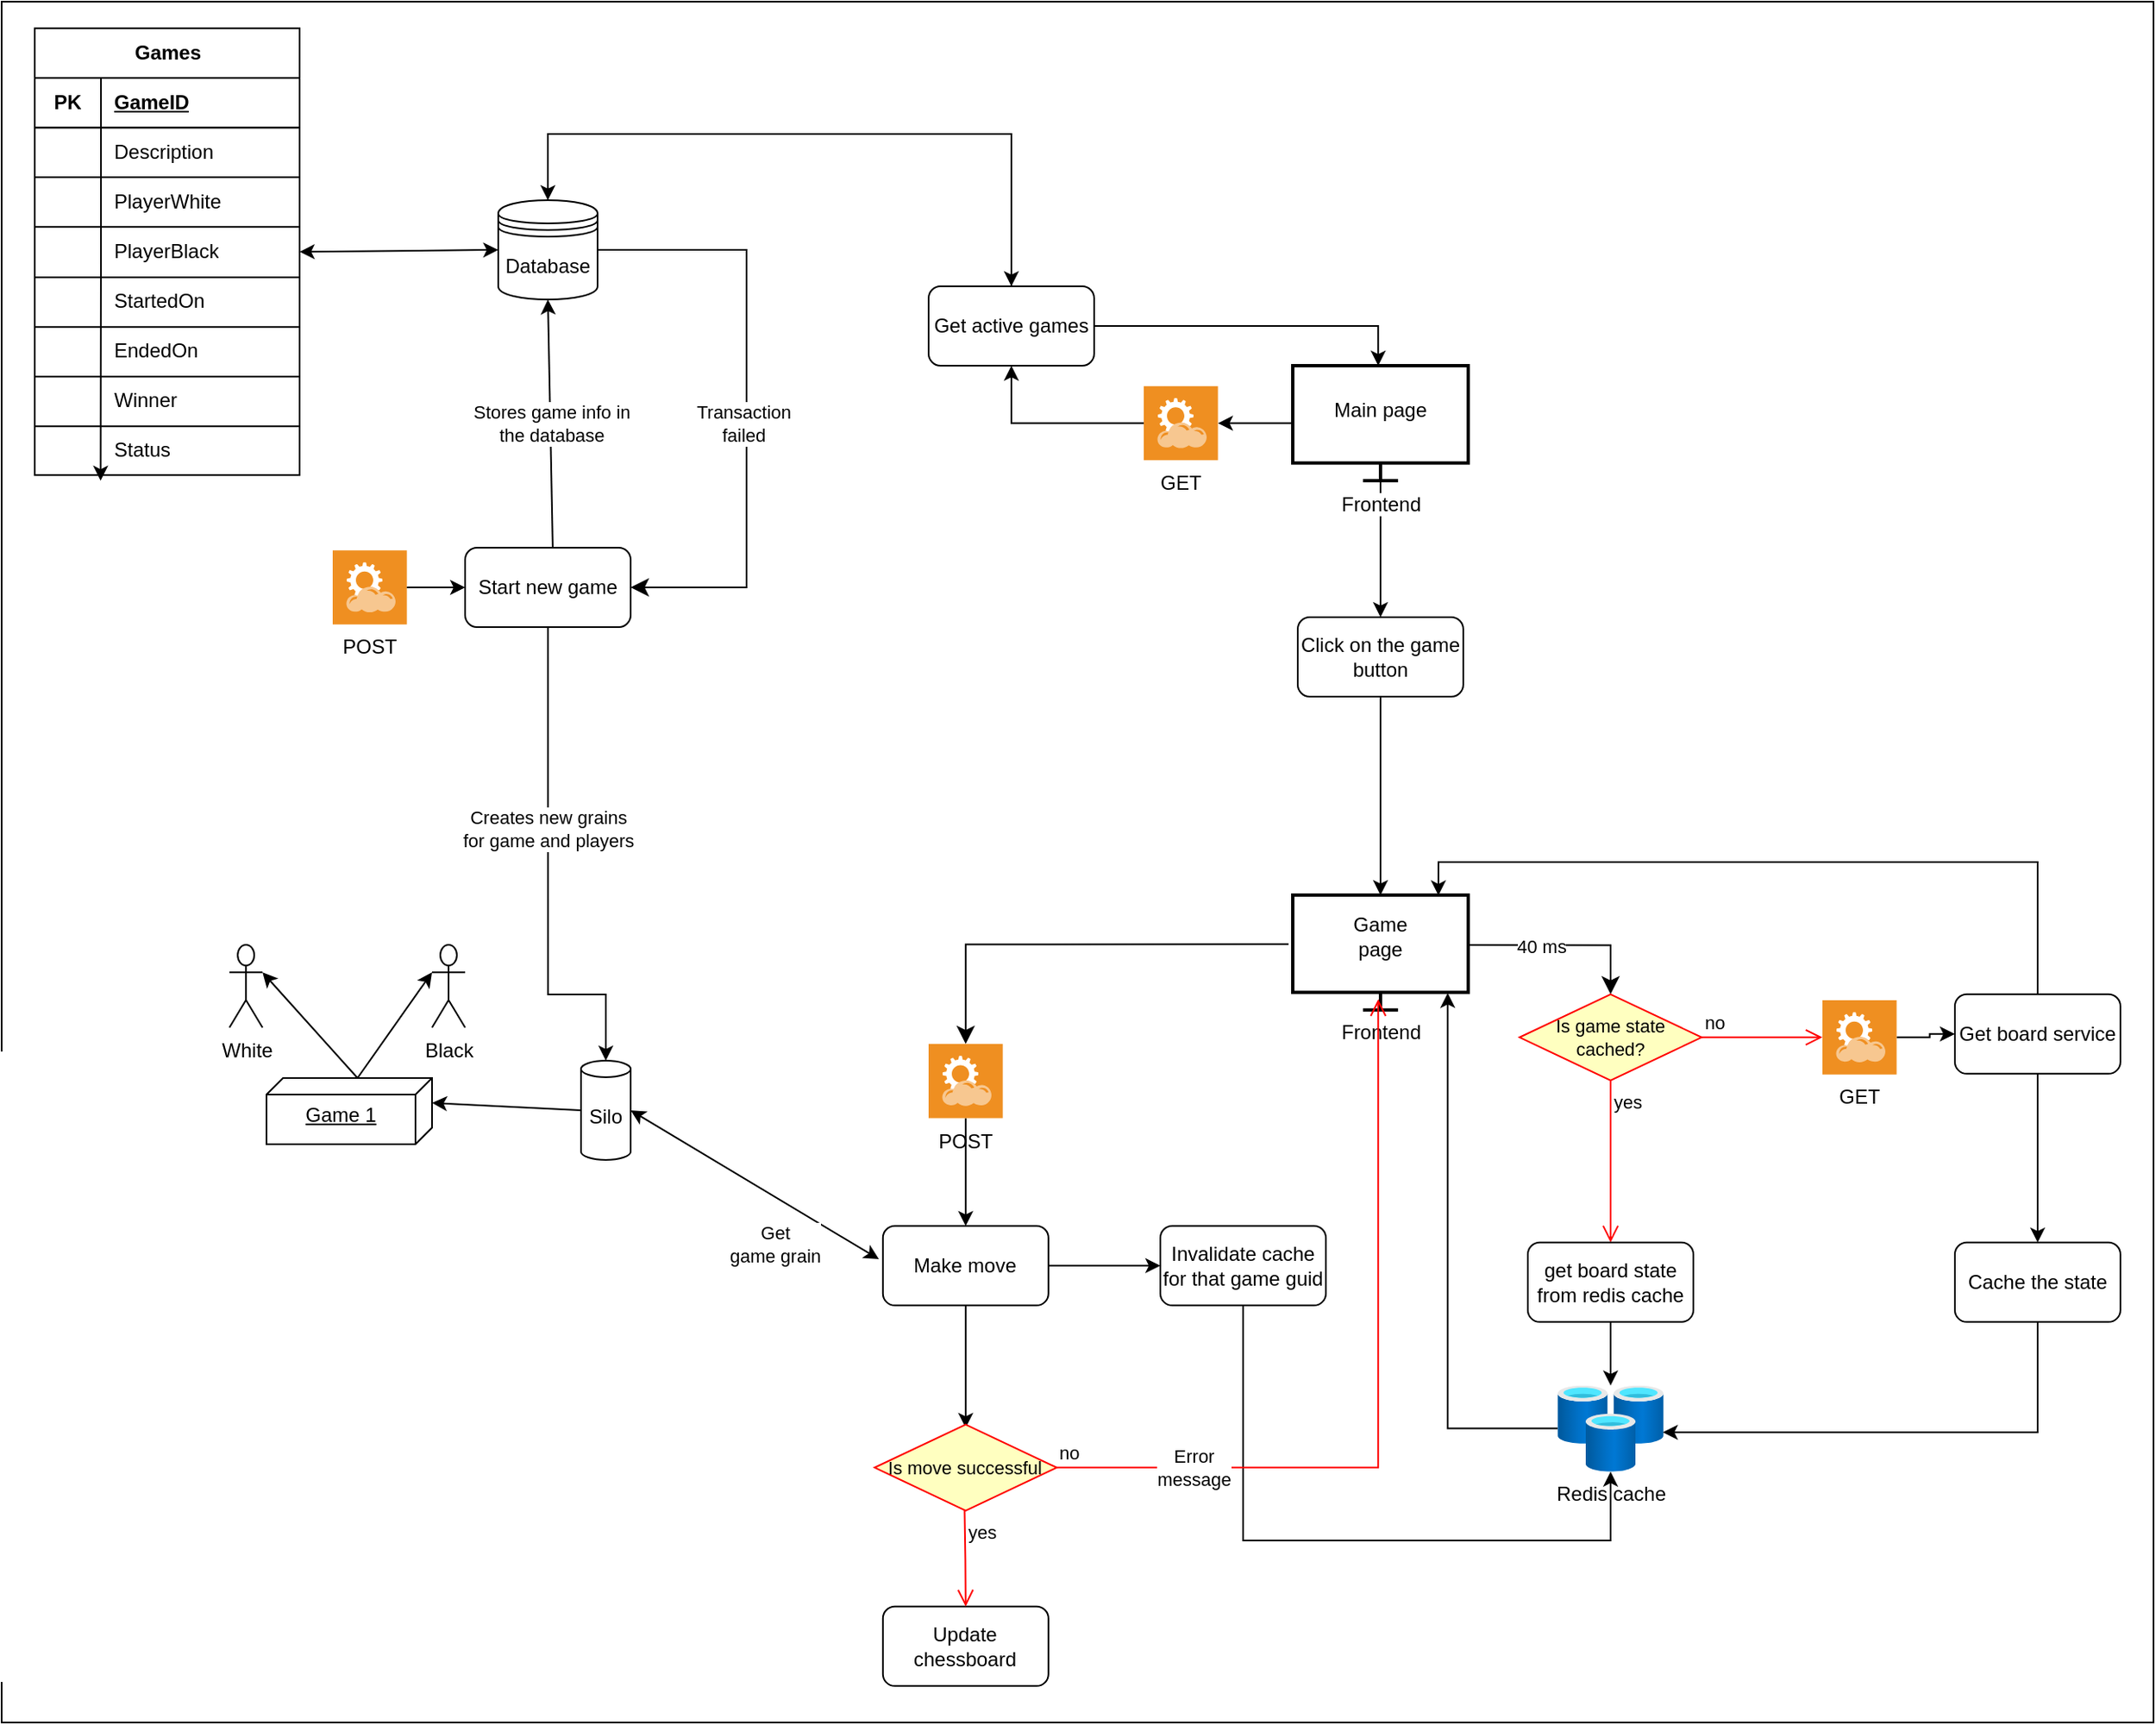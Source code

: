 <mxfile version="26.0.6">
  <diagram name="Page-1" id="sKbeZjMcvTmUt4mAWq-f">
    <mxGraphModel dx="2397" dy="2237" grid="1" gridSize="10" guides="1" tooltips="1" connect="1" arrows="1" fold="1" page="1" pageScale="1" pageWidth="827" pageHeight="1169" math="0" shadow="0">
      <root>
        <mxCell id="0" />
        <mxCell id="1" parent="0" />
        <mxCell id="1H9I97KbouAv2oJ3Ibr1-162" value="" style="verticalLabelPosition=bottom;verticalAlign=top;html=1;shape=mxgraph.basic.rect;fillColor2=none;strokeWidth=1;size=20;indent=5;" vertex="1" parent="1">
          <mxGeometry x="-150" y="-420" width="1300" height="1040" as="geometry" />
        </mxCell>
        <mxCell id="1H9I97KbouAv2oJ3Ibr1-1" value="White" style="shape=umlActor;verticalLabelPosition=bottom;verticalAlign=top;html=1;" vertex="1" parent="1">
          <mxGeometry x="-12.4" y="150" width="20" height="50" as="geometry" />
        </mxCell>
        <mxCell id="1H9I97KbouAv2oJ3Ibr1-2" value="Black&lt;div&gt;&lt;br&gt;&lt;/div&gt;" style="shape=umlActor;verticalLabelPosition=bottom;verticalAlign=top;html=1;" vertex="1" parent="1">
          <mxGeometry x="110" y="150" width="20" height="50" as="geometry" />
        </mxCell>
        <mxCell id="1H9I97KbouAv2oJ3Ibr1-8" value="&lt;span style=&quot;background-color: transparent; color: light-dark(rgb(0, 0, 0), rgb(255, 255, 255));&quot;&gt;Game 1&lt;/span&gt;" style="verticalAlign=top;align=center;spacingTop=8;spacingLeft=2;spacingRight=12;shape=cube;size=10;direction=south;fontStyle=4;html=1;whiteSpace=wrap;" vertex="1" parent="1">
          <mxGeometry x="10" y="230.5" width="100" height="40" as="geometry" />
        </mxCell>
        <mxCell id="1H9I97KbouAv2oJ3Ibr1-9" value="" style="endArrow=classic;html=1;rounded=0;exitX=0;exitY=0;exitDx=0;exitDy=45;exitPerimeter=0;entryX=0;entryY=0.333;entryDx=0;entryDy=0;entryPerimeter=0;" edge="1" parent="1" source="1H9I97KbouAv2oJ3Ibr1-8" target="1H9I97KbouAv2oJ3Ibr1-2">
          <mxGeometry width="50" height="50" relative="1" as="geometry">
            <mxPoint x="100" y="340.5" as="sourcePoint" />
            <mxPoint x="150" y="290.5" as="targetPoint" />
          </mxGeometry>
        </mxCell>
        <mxCell id="1H9I97KbouAv2oJ3Ibr1-16" value="Silo" style="shape=cylinder3;whiteSpace=wrap;html=1;boundedLbl=1;backgroundOutline=1;size=5;" vertex="1" parent="1">
          <mxGeometry x="200" y="220" width="30" height="60" as="geometry" />
        </mxCell>
        <mxCell id="1H9I97KbouAv2oJ3Ibr1-19" value="" style="endArrow=classic;html=1;rounded=0;exitX=0;exitY=0.5;exitDx=0;exitDy=0;exitPerimeter=0;entryX=0;entryY=0;entryDx=15;entryDy=0;entryPerimeter=0;" edge="1" parent="1" source="1H9I97KbouAv2oJ3Ibr1-16" target="1H9I97KbouAv2oJ3Ibr1-8">
          <mxGeometry width="50" height="50" relative="1" as="geometry">
            <mxPoint x="200" y="320" as="sourcePoint" />
            <mxPoint x="190" y="180" as="targetPoint" />
          </mxGeometry>
        </mxCell>
        <mxCell id="1H9I97KbouAv2oJ3Ibr1-156" style="edgeStyle=orthogonalEdgeStyle;rounded=0;orthogonalLoop=1;jettySize=auto;html=1;entryX=0.5;entryY=0;entryDx=0;entryDy=0;" edge="1" parent="1" source="1H9I97KbouAv2oJ3Ibr1-21" target="1H9I97KbouAv2oJ3Ibr1-152">
          <mxGeometry relative="1" as="geometry">
            <Array as="points">
              <mxPoint x="180" y="-340" />
              <mxPoint x="460" y="-340" />
            </Array>
          </mxGeometry>
        </mxCell>
        <mxCell id="1H9I97KbouAv2oJ3Ibr1-21" value="Database" style="shape=datastore;whiteSpace=wrap;html=1;" vertex="1" parent="1">
          <mxGeometry x="150" y="-300" width="60" height="60" as="geometry" />
        </mxCell>
        <mxCell id="1H9I97KbouAv2oJ3Ibr1-22" value="Redis cache" style="image;aspect=fixed;html=1;points=[];align=center;fontSize=12;image=img/lib/azure2/databases/Cache_Redis.svg;" vertex="1" parent="1">
          <mxGeometry x="790" y="416.33" width="64" height="52" as="geometry" />
        </mxCell>
        <mxCell id="1H9I97KbouAv2oJ3Ibr1-23" value="Frontend" style="html=1;verticalLabelPosition=bottom;align=center;labelBackgroundColor=#ffffff;verticalAlign=top;strokeWidth=2;strokeColor=#000000;shadow=0;dashed=0;shape=mxgraph.ios7.icons.monitor;" vertex="1" parent="1">
          <mxGeometry x="630" y="119.93" width="106" height="69.5" as="geometry" />
        </mxCell>
        <mxCell id="1H9I97KbouAv2oJ3Ibr1-24" value="POST" style="shadow=0;dashed=0;html=1;strokeColor=none;fillColor=#EF8F21;labelPosition=center;verticalLabelPosition=bottom;verticalAlign=top;align=center;outlineConnect=0;shape=mxgraph.veeam.2d.restful_apis;" vertex="1" parent="1">
          <mxGeometry x="50.0" y="-88.4" width="44.8" height="44.8" as="geometry" />
        </mxCell>
        <mxCell id="1H9I97KbouAv2oJ3Ibr1-26" value="" style="endArrow=classic;html=1;rounded=0;entryX=0;entryY=0.5;entryDx=0;entryDy=0;" edge="1" parent="1" source="1H9I97KbouAv2oJ3Ibr1-24">
          <mxGeometry width="50" height="50" relative="1" as="geometry">
            <mxPoint x="350" y="-444" as="sourcePoint" />
            <mxPoint x="130" y="-66" as="targetPoint" />
          </mxGeometry>
        </mxCell>
        <mxCell id="1H9I97KbouAv2oJ3Ibr1-28" style="edgeStyle=orthogonalEdgeStyle;rounded=0;orthogonalLoop=1;jettySize=auto;html=1;entryX=0.5;entryY=0;entryDx=0;entryDy=0;entryPerimeter=0;" edge="1" parent="1" target="1H9I97KbouAv2oJ3Ibr1-16">
          <mxGeometry relative="1" as="geometry">
            <mxPoint x="180.067" y="-42" as="sourcePoint" />
            <Array as="points">
              <mxPoint x="180" y="180" />
              <mxPoint x="215" y="180" />
            </Array>
          </mxGeometry>
        </mxCell>
        <mxCell id="1H9I97KbouAv2oJ3Ibr1-29" value="Creates new grains&lt;div&gt;for game and players&lt;/div&gt;" style="edgeLabel;html=1;align=center;verticalAlign=middle;resizable=0;points=[];" vertex="1" connectable="0" parent="1H9I97KbouAv2oJ3Ibr1-28">
          <mxGeometry x="0.086" y="-4" relative="1" as="geometry">
            <mxPoint x="4" y="-39" as="offset" />
          </mxGeometry>
        </mxCell>
        <mxCell id="1H9I97KbouAv2oJ3Ibr1-30" value="" style="endArrow=classic;html=1;rounded=0;exitX=0;exitY=0;exitDx=0;exitDy=45;exitPerimeter=0;entryX=1;entryY=0.333;entryDx=0;entryDy=0;entryPerimeter=0;" edge="1" parent="1" source="1H9I97KbouAv2oJ3Ibr1-8" target="1H9I97KbouAv2oJ3Ibr1-1">
          <mxGeometry width="50" height="50" relative="1" as="geometry">
            <mxPoint x="75" y="240.5" as="sourcePoint" />
            <mxPoint x="120" y="176.5" as="targetPoint" />
          </mxGeometry>
        </mxCell>
        <mxCell id="1H9I97KbouAv2oJ3Ibr1-32" value="" style="endArrow=classic;html=1;rounded=0;exitX=0.153;exitY=0.156;exitDx=0;exitDy=0;entryX=0.5;entryY=1;entryDx=0;entryDy=0;exitPerimeter=0;" edge="1" parent="1" source="1H9I97KbouAv2oJ3Ibr1-55" target="1H9I97KbouAv2oJ3Ibr1-21">
          <mxGeometry width="50" height="50" relative="1" as="geometry">
            <mxPoint x="350" y="-354" as="sourcePoint" />
            <mxPoint x="400" y="-404" as="targetPoint" />
          </mxGeometry>
        </mxCell>
        <mxCell id="1H9I97KbouAv2oJ3Ibr1-33" value="Stores game info in&lt;div&gt;the database&lt;/div&gt;" style="edgeLabel;html=1;align=center;verticalAlign=middle;resizable=0;points=[];" vertex="1" connectable="0" parent="1H9I97KbouAv2oJ3Ibr1-32">
          <mxGeometry x="0.011" relative="1" as="geometry">
            <mxPoint as="offset" />
          </mxGeometry>
        </mxCell>
        <mxCell id="1H9I97KbouAv2oJ3Ibr1-55" value="" style="shape=tableRow;horizontal=0;startSize=0;swimlaneHead=0;swimlaneBody=0;fillColor=none;collapsible=0;dropTarget=0;points=[[0,0.5],[1,0.5]];portConstraint=eastwest;top=0;left=0;right=0;bottom=0;" vertex="1" parent="1">
          <mxGeometry x="160" y="-94" width="150" height="30" as="geometry" />
        </mxCell>
        <mxCell id="1H9I97KbouAv2oJ3Ibr1-56" value="" style="shape=partialRectangle;connectable=0;fillColor=none;top=0;left=0;bottom=0;right=0;editable=1;overflow=hidden;whiteSpace=wrap;html=1;" vertex="1" parent="1H9I97KbouAv2oJ3Ibr1-55">
          <mxGeometry width="30" height="30" as="geometry">
            <mxRectangle width="30" height="30" as="alternateBounds" />
          </mxGeometry>
        </mxCell>
        <mxCell id="1H9I97KbouAv2oJ3Ibr1-98" value="" style="endArrow=classic;startArrow=classic;html=1;rounded=0;entryX=0;entryY=0.5;entryDx=0;entryDy=0;exitX=1;exitY=0.5;exitDx=0;exitDy=0;" edge="1" parent="1" source="1H9I97KbouAv2oJ3Ibr1-44" target="1H9I97KbouAv2oJ3Ibr1-21">
          <mxGeometry width="50" height="50" relative="1" as="geometry">
            <mxPoint x="140" y="-124" as="sourcePoint" />
            <mxPoint x="190" y="-174" as="targetPoint" />
          </mxGeometry>
        </mxCell>
        <mxCell id="1H9I97KbouAv2oJ3Ibr1-99" value="" style="group" vertex="1" connectable="0" parent="1">
          <mxGeometry x="-130" y="-403.83" width="160" height="273.333" as="geometry" />
        </mxCell>
        <mxCell id="1H9I97KbouAv2oJ3Ibr1-97" style="edgeStyle=orthogonalEdgeStyle;rounded=0;orthogonalLoop=1;jettySize=auto;html=1;exitX=0.25;exitY=0;exitDx=0;exitDy=0;" edge="1" parent="1H9I97KbouAv2oJ3Ibr1-99" source="1H9I97KbouAv2oJ3Ibr1-34">
          <mxGeometry relative="1" as="geometry">
            <mxPoint x="39.778" y="273.333" as="targetPoint" />
            <Array as="points">
              <mxPoint x="40" y="130" />
              <mxPoint x="40" y="130" />
            </Array>
          </mxGeometry>
        </mxCell>
        <object label="Games" a="" id="1H9I97KbouAv2oJ3Ibr1-34">
          <mxCell style="shape=table;startSize=30;container=1;collapsible=1;childLayout=tableLayout;fixedRows=1;rowLines=5;fontStyle=1;align=center;resizeLast=1;html=1;movable=1;resizable=1;rotatable=1;deletable=1;editable=1;locked=0;connectable=1;" vertex="1" parent="1H9I97KbouAv2oJ3Ibr1-99">
            <mxGeometry width="160" height="270.0" as="geometry">
              <mxRectangle width="70" height="30" as="alternateBounds" />
            </mxGeometry>
          </mxCell>
        </object>
        <mxCell id="1H9I97KbouAv2oJ3Ibr1-35" value="" style="shape=tableRow;horizontal=0;startSize=0;swimlaneHead=0;swimlaneBody=0;fillColor=none;collapsible=0;dropTarget=0;points=[[0,0.5],[1,0.5]];portConstraint=eastwest;top=0;left=0;right=0;bottom=1;" vertex="1" parent="1H9I97KbouAv2oJ3Ibr1-34">
          <mxGeometry y="30" width="160" height="30" as="geometry" />
        </mxCell>
        <mxCell id="1H9I97KbouAv2oJ3Ibr1-36" value="PK" style="shape=partialRectangle;connectable=0;fillColor=none;top=0;left=0;bottom=0;right=0;fontStyle=1;overflow=hidden;whiteSpace=wrap;html=1;" vertex="1" parent="1H9I97KbouAv2oJ3Ibr1-35">
          <mxGeometry width="40" height="30" as="geometry">
            <mxRectangle width="40" height="30" as="alternateBounds" />
          </mxGeometry>
        </mxCell>
        <mxCell id="1H9I97KbouAv2oJ3Ibr1-37" value="GameID" style="shape=partialRectangle;connectable=0;fillColor=none;top=0;left=0;bottom=0;right=0;align=left;spacingLeft=6;fontStyle=5;overflow=hidden;whiteSpace=wrap;html=1;" vertex="1" parent="1H9I97KbouAv2oJ3Ibr1-35">
          <mxGeometry x="40" width="120" height="30" as="geometry">
            <mxRectangle width="120" height="30" as="alternateBounds" />
          </mxGeometry>
        </mxCell>
        <mxCell id="1H9I97KbouAv2oJ3Ibr1-38" value="" style="shape=tableRow;horizontal=0;startSize=0;swimlaneHead=0;swimlaneBody=0;fillColor=none;collapsible=0;dropTarget=0;points=[[0,0.5],[1,0.5]];portConstraint=eastwest;top=0;left=0;right=0;bottom=0;" vertex="1" parent="1H9I97KbouAv2oJ3Ibr1-34">
          <mxGeometry y="60" width="160" height="30" as="geometry" />
        </mxCell>
        <mxCell id="1H9I97KbouAv2oJ3Ibr1-39" value="" style="shape=partialRectangle;connectable=0;fillColor=none;top=0;left=0;bottom=0;right=0;editable=1;overflow=hidden;whiteSpace=wrap;html=1;" vertex="1" parent="1H9I97KbouAv2oJ3Ibr1-38">
          <mxGeometry width="40" height="30" as="geometry">
            <mxRectangle width="40" height="30" as="alternateBounds" />
          </mxGeometry>
        </mxCell>
        <mxCell id="1H9I97KbouAv2oJ3Ibr1-40" value="Description" style="shape=partialRectangle;connectable=0;fillColor=none;top=0;left=0;bottom=0;right=0;align=left;spacingLeft=6;overflow=hidden;whiteSpace=wrap;html=1;" vertex="1" parent="1H9I97KbouAv2oJ3Ibr1-38">
          <mxGeometry x="40" width="120" height="30" as="geometry">
            <mxRectangle width="120" height="30" as="alternateBounds" />
          </mxGeometry>
        </mxCell>
        <mxCell id="1H9I97KbouAv2oJ3Ibr1-41" value="" style="shape=tableRow;horizontal=0;startSize=0;swimlaneHead=0;swimlaneBody=0;fillColor=none;collapsible=0;dropTarget=0;points=[[0,0.5],[1,0.5]];portConstraint=eastwest;top=0;left=0;right=0;bottom=0;" vertex="1" parent="1H9I97KbouAv2oJ3Ibr1-34">
          <mxGeometry y="90" width="160" height="30" as="geometry" />
        </mxCell>
        <mxCell id="1H9I97KbouAv2oJ3Ibr1-42" value="" style="shape=partialRectangle;connectable=0;fillColor=none;top=0;left=0;bottom=0;right=0;editable=1;overflow=hidden;whiteSpace=wrap;html=1;" vertex="1" parent="1H9I97KbouAv2oJ3Ibr1-41">
          <mxGeometry width="40" height="30" as="geometry">
            <mxRectangle width="40" height="30" as="alternateBounds" />
          </mxGeometry>
        </mxCell>
        <mxCell id="1H9I97KbouAv2oJ3Ibr1-43" value="PlayerWhite" style="shape=partialRectangle;connectable=0;fillColor=none;top=0;left=0;bottom=0;right=0;align=left;spacingLeft=6;overflow=hidden;whiteSpace=wrap;html=1;" vertex="1" parent="1H9I97KbouAv2oJ3Ibr1-41">
          <mxGeometry x="40" width="120" height="30" as="geometry">
            <mxRectangle width="120" height="30" as="alternateBounds" />
          </mxGeometry>
        </mxCell>
        <mxCell id="1H9I97KbouAv2oJ3Ibr1-44" value="" style="shape=tableRow;horizontal=0;startSize=0;swimlaneHead=0;swimlaneBody=0;fillColor=none;collapsible=0;dropTarget=0;points=[[0,0.5],[1,0.5]];portConstraint=eastwest;top=0;left=0;right=0;bottom=0;" vertex="1" parent="1H9I97KbouAv2oJ3Ibr1-34">
          <mxGeometry y="120" width="160" height="30" as="geometry" />
        </mxCell>
        <mxCell id="1H9I97KbouAv2oJ3Ibr1-45" value="" style="shape=partialRectangle;connectable=0;fillColor=none;top=0;left=0;bottom=0;right=0;editable=1;overflow=hidden;whiteSpace=wrap;html=1;" vertex="1" parent="1H9I97KbouAv2oJ3Ibr1-44">
          <mxGeometry width="40" height="30" as="geometry">
            <mxRectangle width="40" height="30" as="alternateBounds" />
          </mxGeometry>
        </mxCell>
        <mxCell id="1H9I97KbouAv2oJ3Ibr1-46" value="PlayerBlack" style="shape=partialRectangle;connectable=0;fillColor=none;top=0;left=0;bottom=0;right=0;align=left;spacingLeft=6;overflow=hidden;whiteSpace=wrap;html=1;" vertex="1" parent="1H9I97KbouAv2oJ3Ibr1-44">
          <mxGeometry x="40" width="120" height="30" as="geometry">
            <mxRectangle width="120" height="30" as="alternateBounds" />
          </mxGeometry>
        </mxCell>
        <mxCell id="1H9I97KbouAv2oJ3Ibr1-57" value="StartedOn" style="shape=partialRectangle;connectable=0;fillColor=none;top=0;left=0;bottom=0;right=0;align=left;spacingLeft=6;overflow=hidden;whiteSpace=wrap;html=1;" vertex="1" parent="1H9I97KbouAv2oJ3Ibr1-99">
          <mxGeometry x="40" y="150" width="120" height="30" as="geometry">
            <mxRectangle width="120" height="30" as="alternateBounds" />
          </mxGeometry>
        </mxCell>
        <mxCell id="1H9I97KbouAv2oJ3Ibr1-58" value="EndedOn" style="shape=partialRectangle;connectable=0;fillColor=none;top=0;left=0;bottom=0;right=0;align=left;spacingLeft=6;overflow=hidden;whiteSpace=wrap;html=1;" vertex="1" parent="1H9I97KbouAv2oJ3Ibr1-99">
          <mxGeometry x="40" y="180" width="120" height="30" as="geometry">
            <mxRectangle width="120" height="30" as="alternateBounds" />
          </mxGeometry>
        </mxCell>
        <mxCell id="1H9I97KbouAv2oJ3Ibr1-59" value="Winner" style="shape=partialRectangle;connectable=0;fillColor=none;top=0;left=0;bottom=0;right=0;align=left;spacingLeft=6;overflow=hidden;whiteSpace=wrap;html=1;" vertex="1" parent="1H9I97KbouAv2oJ3Ibr1-99">
          <mxGeometry x="40" y="210" width="120" height="30" as="geometry">
            <mxRectangle width="120" height="30" as="alternateBounds" />
          </mxGeometry>
        </mxCell>
        <mxCell id="1H9I97KbouAv2oJ3Ibr1-60" value="Status" style="shape=partialRectangle;connectable=0;fillColor=none;top=0;left=0;bottom=0;right=0;align=left;spacingLeft=6;overflow=hidden;whiteSpace=wrap;html=1;" vertex="1" parent="1H9I97KbouAv2oJ3Ibr1-99">
          <mxGeometry x="40" y="240" width="120" height="30" as="geometry">
            <mxRectangle width="120" height="30" as="alternateBounds" />
          </mxGeometry>
        </mxCell>
        <mxCell id="1H9I97KbouAv2oJ3Ibr1-106" value="" style="line;strokeWidth=1;html=1;perimeter=backbonePerimeter;points=[];outlineConnect=0;" vertex="1" parent="1H9I97KbouAv2oJ3Ibr1-99">
          <mxGeometry y="150" width="160" height="1" as="geometry" />
        </mxCell>
        <mxCell id="1H9I97KbouAv2oJ3Ibr1-107" value="" style="line;strokeWidth=1;html=1;perimeter=backbonePerimeter;points=[];outlineConnect=0;" vertex="1" parent="1H9I97KbouAv2oJ3Ibr1-99">
          <mxGeometry y="180" width="160" height="1" as="geometry" />
        </mxCell>
        <mxCell id="1H9I97KbouAv2oJ3Ibr1-108" value="" style="line;strokeWidth=1;html=1;perimeter=backbonePerimeter;points=[];outlineConnect=0;" vertex="1" parent="1H9I97KbouAv2oJ3Ibr1-99">
          <mxGeometry y="210" width="160" height="1" as="geometry" />
        </mxCell>
        <mxCell id="1H9I97KbouAv2oJ3Ibr1-109" value="" style="line;strokeWidth=1;html=1;perimeter=backbonePerimeter;points=[];outlineConnect=0;" vertex="1" parent="1H9I97KbouAv2oJ3Ibr1-99">
          <mxGeometry y="240" width="160" height="1" as="geometry" />
        </mxCell>
        <mxCell id="1H9I97KbouAv2oJ3Ibr1-113" style="edgeStyle=orthogonalEdgeStyle;rounded=0;orthogonalLoop=1;jettySize=auto;html=1;" edge="1" parent="1" source="1H9I97KbouAv2oJ3Ibr1-100" target="1H9I97KbouAv2oJ3Ibr1-103">
          <mxGeometry relative="1" as="geometry" />
        </mxCell>
        <mxCell id="1H9I97KbouAv2oJ3Ibr1-100" value="POST" style="shadow=0;dashed=0;html=1;strokeColor=none;fillColor=#EF8F21;labelPosition=center;verticalLabelPosition=bottom;verticalAlign=top;align=center;outlineConnect=0;shape=mxgraph.veeam.2d.restful_apis;" vertex="1" parent="1">
          <mxGeometry x="410" y="209.93" width="44.8" height="44.8" as="geometry" />
        </mxCell>
        <mxCell id="1H9I97KbouAv2oJ3Ibr1-102" value="" style="edgeStyle=segmentEdgeStyle;endArrow=classic;html=1;curved=0;rounded=0;endSize=8;startSize=8;exitX=-0.024;exitY=0.428;exitDx=0;exitDy=0;exitPerimeter=0;" edge="1" parent="1" source="1H9I97KbouAv2oJ3Ibr1-23" target="1H9I97KbouAv2oJ3Ibr1-100">
          <mxGeometry width="50" height="50" relative="1" as="geometry">
            <mxPoint x="430" y="329.93" as="sourcePoint" />
            <mxPoint x="480" y="279.93" as="targetPoint" />
          </mxGeometry>
        </mxCell>
        <mxCell id="1H9I97KbouAv2oJ3Ibr1-117" style="edgeStyle=orthogonalEdgeStyle;rounded=0;orthogonalLoop=1;jettySize=auto;html=1;exitX=1;exitY=0.5;exitDx=0;exitDy=0;entryX=0;entryY=0.5;entryDx=0;entryDy=0;" edge="1" parent="1" source="1H9I97KbouAv2oJ3Ibr1-103" target="1H9I97KbouAv2oJ3Ibr1-116">
          <mxGeometry relative="1" as="geometry" />
        </mxCell>
        <mxCell id="1H9I97KbouAv2oJ3Ibr1-136" value="" style="edgeStyle=orthogonalEdgeStyle;rounded=0;orthogonalLoop=1;jettySize=auto;html=1;" edge="1" parent="1" source="1H9I97KbouAv2oJ3Ibr1-103">
          <mxGeometry relative="1" as="geometry">
            <mxPoint x="432.4" y="441.93" as="targetPoint" />
          </mxGeometry>
        </mxCell>
        <mxCell id="1H9I97KbouAv2oJ3Ibr1-103" value="Make move" style="rounded=1;whiteSpace=wrap;html=1;" vertex="1" parent="1">
          <mxGeometry x="382.4" y="319.93" width="100" height="48" as="geometry" />
        </mxCell>
        <mxCell id="1H9I97KbouAv2oJ3Ibr1-104" value="" style="edgeStyle=segmentEdgeStyle;endArrow=classic;html=1;curved=0;rounded=0;endSize=8;startSize=8;entryX=1;entryY=0.5;entryDx=0;entryDy=0;exitX=1;exitY=0.5;exitDx=0;exitDy=0;" edge="1" parent="1" source="1H9I97KbouAv2oJ3Ibr1-21">
          <mxGeometry width="50" height="50" relative="1" as="geometry">
            <mxPoint x="250" y="-204" as="sourcePoint" />
            <mxPoint x="230" y="-66" as="targetPoint" />
            <Array as="points">
              <mxPoint x="300" y="-270" />
              <mxPoint x="300" y="-66" />
            </Array>
          </mxGeometry>
        </mxCell>
        <mxCell id="1H9I97KbouAv2oJ3Ibr1-105" value="Transaction&lt;div&gt;failed&lt;/div&gt;" style="edgeLabel;html=1;align=center;verticalAlign=middle;resizable=0;points=[];" vertex="1" connectable="0" parent="1H9I97KbouAv2oJ3Ibr1-104">
          <mxGeometry x="0.071" y="-2" relative="1" as="geometry">
            <mxPoint as="offset" />
          </mxGeometry>
        </mxCell>
        <mxCell id="1H9I97KbouAv2oJ3Ibr1-111" value="" style="endArrow=classic;startArrow=classic;html=1;rounded=0;exitX=0.561;exitY=-0.036;exitDx=0;exitDy=0;exitPerimeter=0;" edge="1" parent="1">
          <mxGeometry width="50" height="50" relative="1" as="geometry">
            <mxPoint x="230.0" y="250.0" as="sourcePoint" />
            <mxPoint x="380" y="340" as="targetPoint" />
          </mxGeometry>
        </mxCell>
        <mxCell id="1H9I97KbouAv2oJ3Ibr1-112" value="Get&lt;div&gt;game grain&lt;/div&gt;" style="edgeLabel;html=1;align=center;verticalAlign=middle;resizable=0;points=[];" vertex="1" connectable="0" parent="1H9I97KbouAv2oJ3Ibr1-111">
          <mxGeometry x="0.18" y="-3" relative="1" as="geometry">
            <mxPoint y="25" as="offset" />
          </mxGeometry>
        </mxCell>
        <mxCell id="1H9I97KbouAv2oJ3Ibr1-114" value="" style="edgeStyle=segmentEdgeStyle;endArrow=classic;html=1;curved=0;rounded=0;endSize=8;startSize=8;exitX=0.998;exitY=0.435;exitDx=0;exitDy=0;exitPerimeter=0;entryX=0.5;entryY=0;entryDx=0;entryDy=0;" edge="1" parent="1" source="1H9I97KbouAv2oJ3Ibr1-23" target="1H9I97KbouAv2oJ3Ibr1-119">
          <mxGeometry width="50" height="50" relative="1" as="geometry">
            <mxPoint x="637" y="159.93" as="sourcePoint" />
            <mxPoint x="442" y="219.93" as="targetPoint" />
          </mxGeometry>
        </mxCell>
        <mxCell id="1H9I97KbouAv2oJ3Ibr1-129" value="40 ms" style="edgeLabel;html=1;align=center;verticalAlign=middle;resizable=0;points=[];" vertex="1" connectable="0" parent="1H9I97KbouAv2oJ3Ibr1-114">
          <mxGeometry x="-0.253" y="-1" relative="1" as="geometry">
            <mxPoint as="offset" />
          </mxGeometry>
        </mxCell>
        <mxCell id="1H9I97KbouAv2oJ3Ibr1-128" style="edgeStyle=orthogonalEdgeStyle;rounded=0;orthogonalLoop=1;jettySize=auto;html=1;" edge="1" parent="1" source="1H9I97KbouAv2oJ3Ibr1-116" target="1H9I97KbouAv2oJ3Ibr1-22">
          <mxGeometry relative="1" as="geometry">
            <Array as="points">
              <mxPoint x="600" y="509.93" />
              <mxPoint x="822" y="509.93" />
            </Array>
          </mxGeometry>
        </mxCell>
        <mxCell id="1H9I97KbouAv2oJ3Ibr1-116" value="Invalidate cache for that game guid" style="rounded=1;whiteSpace=wrap;html=1;" vertex="1" parent="1">
          <mxGeometry x="550" y="319.93" width="100" height="48" as="geometry" />
        </mxCell>
        <mxCell id="1H9I97KbouAv2oJ3Ibr1-119" value="Is game state cached?" style="rhombus;whiteSpace=wrap;html=1;fontColor=#000000;fillColor=#ffffc0;strokeColor=#ff0000;fontSize=11;" vertex="1" parent="1">
          <mxGeometry x="767" y="179.93" width="110" height="52" as="geometry" />
        </mxCell>
        <mxCell id="1H9I97KbouAv2oJ3Ibr1-120" value="no" style="edgeStyle=orthogonalEdgeStyle;html=1;align=left;verticalAlign=bottom;endArrow=open;endSize=8;strokeColor=#ff0000;rounded=0;" edge="1" source="1H9I97KbouAv2oJ3Ibr1-119" parent="1" target="1H9I97KbouAv2oJ3Ibr1-122">
          <mxGeometry x="-1" relative="1" as="geometry">
            <mxPoint x="970" y="201.93" as="targetPoint" />
          </mxGeometry>
        </mxCell>
        <mxCell id="1H9I97KbouAv2oJ3Ibr1-121" value="yes" style="edgeStyle=orthogonalEdgeStyle;html=1;align=left;verticalAlign=top;endArrow=open;endSize=8;strokeColor=#ff0000;rounded=0;entryX=0.5;entryY=0;entryDx=0;entryDy=0;" edge="1" source="1H9I97KbouAv2oJ3Ibr1-119" parent="1" target="1H9I97KbouAv2oJ3Ibr1-123">
          <mxGeometry x="-1" relative="1" as="geometry">
            <mxPoint x="820" y="310.93" as="targetPoint" />
          </mxGeometry>
        </mxCell>
        <mxCell id="1H9I97KbouAv2oJ3Ibr1-130" style="edgeStyle=orthogonalEdgeStyle;rounded=0;orthogonalLoop=1;jettySize=auto;html=1;" edge="1" parent="1" source="1H9I97KbouAv2oJ3Ibr1-122" target="1H9I97KbouAv2oJ3Ibr1-127">
          <mxGeometry relative="1" as="geometry" />
        </mxCell>
        <mxCell id="1H9I97KbouAv2oJ3Ibr1-122" value="GET" style="shadow=0;dashed=0;html=1;strokeColor=none;fillColor=#EF8F21;labelPosition=center;verticalLabelPosition=bottom;verticalAlign=top;align=center;outlineConnect=0;shape=mxgraph.veeam.2d.restful_apis;" vertex="1" parent="1">
          <mxGeometry x="950" y="183.53" width="44.8" height="44.8" as="geometry" />
        </mxCell>
        <mxCell id="1H9I97KbouAv2oJ3Ibr1-124" style="edgeStyle=orthogonalEdgeStyle;rounded=0;orthogonalLoop=1;jettySize=auto;html=1;exitX=0.5;exitY=1;exitDx=0;exitDy=0;" edge="1" parent="1" source="1H9I97KbouAv2oJ3Ibr1-123" target="1H9I97KbouAv2oJ3Ibr1-22">
          <mxGeometry relative="1" as="geometry" />
        </mxCell>
        <mxCell id="1H9I97KbouAv2oJ3Ibr1-123" value="get board state from redis cache" style="rounded=1;whiteSpace=wrap;html=1;" vertex="1" parent="1">
          <mxGeometry x="772" y="329.93" width="100" height="48" as="geometry" />
        </mxCell>
        <mxCell id="1H9I97KbouAv2oJ3Ibr1-125" style="edgeStyle=orthogonalEdgeStyle;rounded=0;orthogonalLoop=1;jettySize=auto;html=1;entryX=0.883;entryY=0.851;entryDx=0;entryDy=0;entryPerimeter=0;" edge="1" parent="1" source="1H9I97KbouAv2oJ3Ibr1-22" target="1H9I97KbouAv2oJ3Ibr1-23">
          <mxGeometry relative="1" as="geometry" />
        </mxCell>
        <mxCell id="1H9I97KbouAv2oJ3Ibr1-133" style="edgeStyle=orthogonalEdgeStyle;rounded=0;orthogonalLoop=1;jettySize=auto;html=1;exitX=0.5;exitY=1;exitDx=0;exitDy=0;" edge="1" parent="1" source="1H9I97KbouAv2oJ3Ibr1-127" target="1H9I97KbouAv2oJ3Ibr1-132">
          <mxGeometry relative="1" as="geometry" />
        </mxCell>
        <mxCell id="1H9I97KbouAv2oJ3Ibr1-127" value="Get board service" style="rounded=1;whiteSpace=wrap;html=1;" vertex="1" parent="1">
          <mxGeometry x="1030" y="179.93" width="100" height="48" as="geometry" />
        </mxCell>
        <mxCell id="1H9I97KbouAv2oJ3Ibr1-131" style="edgeStyle=orthogonalEdgeStyle;rounded=0;orthogonalLoop=1;jettySize=auto;html=1;entryX=0.83;entryY=0.003;entryDx=0;entryDy=0;entryPerimeter=0;" edge="1" parent="1" source="1H9I97KbouAv2oJ3Ibr1-127" target="1H9I97KbouAv2oJ3Ibr1-23">
          <mxGeometry relative="1" as="geometry">
            <Array as="points">
              <mxPoint x="1080" y="99.93" />
              <mxPoint x="718" y="99.93" />
            </Array>
          </mxGeometry>
        </mxCell>
        <mxCell id="1H9I97KbouAv2oJ3Ibr1-132" value="Cache the state" style="rounded=1;whiteSpace=wrap;html=1;" vertex="1" parent="1">
          <mxGeometry x="1030" y="329.93" width="100" height="48" as="geometry" />
        </mxCell>
        <mxCell id="1H9I97KbouAv2oJ3Ibr1-134" style="edgeStyle=orthogonalEdgeStyle;rounded=0;orthogonalLoop=1;jettySize=auto;html=1;exitX=0.5;exitY=1;exitDx=0;exitDy=0;entryX=0.993;entryY=0.544;entryDx=0;entryDy=0;entryPerimeter=0;" edge="1" parent="1" source="1H9I97KbouAv2oJ3Ibr1-132" target="1H9I97KbouAv2oJ3Ibr1-22">
          <mxGeometry relative="1" as="geometry" />
        </mxCell>
        <mxCell id="1H9I97KbouAv2oJ3Ibr1-137" value="Is move successful" style="rhombus;whiteSpace=wrap;html=1;fontColor=#000000;fillColor=#ffffc0;strokeColor=#ff0000;fontSize=11;" vertex="1" parent="1">
          <mxGeometry x="377.4" y="439.93" width="110" height="52" as="geometry" />
        </mxCell>
        <mxCell id="1H9I97KbouAv2oJ3Ibr1-139" value="Update chessboard" style="rounded=1;whiteSpace=wrap;html=1;" vertex="1" parent="1">
          <mxGeometry x="382.4" y="549.93" width="100" height="48" as="geometry" />
        </mxCell>
        <mxCell id="1H9I97KbouAv2oJ3Ibr1-141" value="yes" style="edgeStyle=orthogonalEdgeStyle;html=1;align=left;verticalAlign=top;endArrow=open;endSize=8;strokeColor=#ff0000;rounded=0;entryX=0.5;entryY=0;entryDx=0;entryDy=0;" edge="1" parent="1" target="1H9I97KbouAv2oJ3Ibr1-139">
          <mxGeometry x="-1" relative="1" as="geometry">
            <mxPoint x="432" y="539.93" as="targetPoint" />
            <mxPoint x="431.73" y="491.93" as="sourcePoint" />
          </mxGeometry>
        </mxCell>
        <mxCell id="1H9I97KbouAv2oJ3Ibr1-142" value="no" style="edgeStyle=orthogonalEdgeStyle;html=1;align=left;verticalAlign=bottom;endArrow=open;endSize=8;strokeColor=#ff0000;rounded=0;entryX=0.487;entryY=0.906;entryDx=0;entryDy=0;entryPerimeter=0;exitX=1;exitY=0.5;exitDx=0;exitDy=0;" edge="1" parent="1" source="1H9I97KbouAv2oJ3Ibr1-137" target="1H9I97KbouAv2oJ3Ibr1-23">
          <mxGeometry x="-1" relative="1" as="geometry">
            <mxPoint x="555" y="572.93" as="targetPoint" />
            <mxPoint x="482.4" y="573.26" as="sourcePoint" />
          </mxGeometry>
        </mxCell>
        <mxCell id="1H9I97KbouAv2oJ3Ibr1-143" value="Error&lt;div&gt;message&lt;/div&gt;" style="edgeLabel;html=1;align=center;verticalAlign=middle;resizable=0;points=[];" vertex="1" connectable="0" parent="1H9I97KbouAv2oJ3Ibr1-142">
          <mxGeometry x="-0.655" relative="1" as="geometry">
            <mxPoint as="offset" />
          </mxGeometry>
        </mxCell>
        <mxCell id="1H9I97KbouAv2oJ3Ibr1-144" value="Game&lt;div&gt;page&lt;/div&gt;" style="text;html=1;align=center;verticalAlign=middle;whiteSpace=wrap;rounded=0;" vertex="1" parent="1">
          <mxGeometry x="653" y="130" width="60" height="30" as="geometry" />
        </mxCell>
        <mxCell id="1H9I97KbouAv2oJ3Ibr1-149" style="edgeStyle=orthogonalEdgeStyle;rounded=0;orthogonalLoop=1;jettySize=auto;html=1;" edge="1" parent="1" source="1H9I97KbouAv2oJ3Ibr1-145" target="1H9I97KbouAv2oJ3Ibr1-148">
          <mxGeometry relative="1" as="geometry" />
        </mxCell>
        <mxCell id="1H9I97KbouAv2oJ3Ibr1-160" style="edgeStyle=orthogonalEdgeStyle;rounded=0;orthogonalLoop=1;jettySize=auto;html=1;entryX=0.5;entryY=0;entryDx=0;entryDy=0;" edge="1" parent="1" source="1H9I97KbouAv2oJ3Ibr1-145" target="1H9I97KbouAv2oJ3Ibr1-159">
          <mxGeometry relative="1" as="geometry" />
        </mxCell>
        <mxCell id="1H9I97KbouAv2oJ3Ibr1-145" value="Frontend" style="html=1;verticalLabelPosition=bottom;align=center;labelBackgroundColor=#ffffff;verticalAlign=top;strokeWidth=2;strokeColor=#000000;shadow=0;dashed=0;shape=mxgraph.ios7.icons.monitor;" vertex="1" parent="1">
          <mxGeometry x="630" y="-200" width="106" height="69.5" as="geometry" />
        </mxCell>
        <mxCell id="1H9I97KbouAv2oJ3Ibr1-146" value="Main page" style="text;html=1;align=center;verticalAlign=middle;whiteSpace=wrap;rounded=0;" vertex="1" parent="1">
          <mxGeometry x="653" y="-187.65" width="60" height="30" as="geometry" />
        </mxCell>
        <mxCell id="1H9I97KbouAv2oJ3Ibr1-153" style="edgeStyle=orthogonalEdgeStyle;rounded=0;orthogonalLoop=1;jettySize=auto;html=1;entryX=0.5;entryY=1;entryDx=0;entryDy=0;" edge="1" parent="1" source="1H9I97KbouAv2oJ3Ibr1-148" target="1H9I97KbouAv2oJ3Ibr1-152">
          <mxGeometry relative="1" as="geometry" />
        </mxCell>
        <mxCell id="1H9I97KbouAv2oJ3Ibr1-148" value="GET" style="shadow=0;dashed=0;html=1;strokeColor=none;fillColor=#EF8F21;labelPosition=center;verticalLabelPosition=bottom;verticalAlign=top;align=center;outlineConnect=0;shape=mxgraph.veeam.2d.restful_apis;" vertex="1" parent="1">
          <mxGeometry x="540" y="-187.65" width="44.8" height="44.8" as="geometry" />
        </mxCell>
        <mxCell id="1H9I97KbouAv2oJ3Ibr1-151" value="Start new game" style="rounded=1;whiteSpace=wrap;html=1;" vertex="1" parent="1">
          <mxGeometry x="130" y="-90" width="100" height="48" as="geometry" />
        </mxCell>
        <mxCell id="1H9I97KbouAv2oJ3Ibr1-155" style="edgeStyle=orthogonalEdgeStyle;rounded=0;orthogonalLoop=1;jettySize=auto;html=1;entryX=0.5;entryY=0;entryDx=0;entryDy=0;" edge="1" parent="1" source="1H9I97KbouAv2oJ3Ibr1-152" target="1H9I97KbouAv2oJ3Ibr1-21">
          <mxGeometry relative="1" as="geometry">
            <Array as="points">
              <mxPoint x="460" y="-340" />
              <mxPoint x="180" y="-340" />
            </Array>
          </mxGeometry>
        </mxCell>
        <mxCell id="1H9I97KbouAv2oJ3Ibr1-157" style="edgeStyle=orthogonalEdgeStyle;rounded=0;orthogonalLoop=1;jettySize=auto;html=1;entryX=0.487;entryY=0;entryDx=0;entryDy=0;entryPerimeter=0;" edge="1" parent="1" source="1H9I97KbouAv2oJ3Ibr1-152" target="1H9I97KbouAv2oJ3Ibr1-145">
          <mxGeometry relative="1" as="geometry">
            <mxPoint x="680" y="-224" as="targetPoint" />
          </mxGeometry>
        </mxCell>
        <mxCell id="1H9I97KbouAv2oJ3Ibr1-152" value="Get active games" style="rounded=1;whiteSpace=wrap;html=1;" vertex="1" parent="1">
          <mxGeometry x="410" y="-248" width="100" height="48" as="geometry" />
        </mxCell>
        <mxCell id="1H9I97KbouAv2oJ3Ibr1-161" style="edgeStyle=orthogonalEdgeStyle;rounded=0;orthogonalLoop=1;jettySize=auto;html=1;" edge="1" parent="1" source="1H9I97KbouAv2oJ3Ibr1-159">
          <mxGeometry relative="1" as="geometry">
            <mxPoint x="683" y="120" as="targetPoint" />
          </mxGeometry>
        </mxCell>
        <mxCell id="1H9I97KbouAv2oJ3Ibr1-159" value="Click on the game button" style="rounded=1;whiteSpace=wrap;html=1;" vertex="1" parent="1">
          <mxGeometry x="633" y="-48" width="100" height="48" as="geometry" />
        </mxCell>
      </root>
    </mxGraphModel>
  </diagram>
</mxfile>
